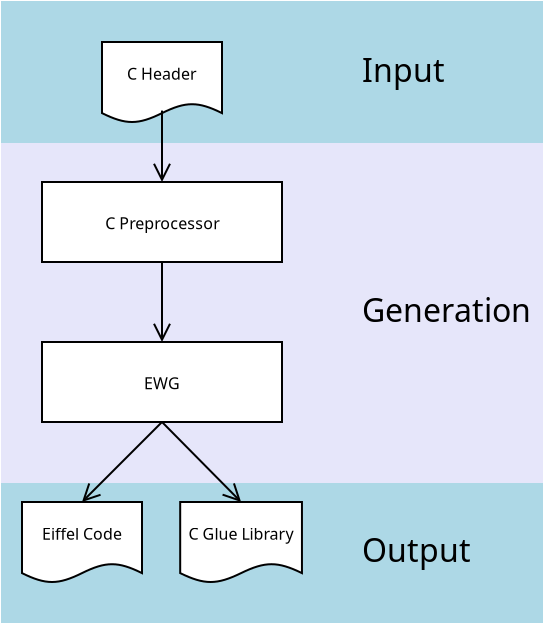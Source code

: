 <?xml version="1.0" encoding="UTF-8"?>
<dia:diagram xmlns:dia="http://www.lysator.liu.se/~alla/dia/"><dia:layer name="Background" visible="true"><dia:object type="Flowchart - Box" version="0" id="O0"><dia:attribute name="obj_pos"><dia:point val="4,24"/></dia:attribute><dia:attribute name="obj_bb"><dia:rectangle val="3.95,23.95;31.05,31.05"/></dia:attribute><dia:attribute name="elem_corner"><dia:point val="4,24"/></dia:attribute><dia:attribute name="elem_width"><dia:real val="27"/></dia:attribute><dia:attribute name="elem_height"><dia:real val="7"/></dia:attribute><dia:attribute name="border_color"><dia:color val="#add8e6"/></dia:attribute><dia:attribute name="inner_color"><dia:color val="#add8e6"/></dia:attribute><dia:attribute name="show_background"><dia:boolean val="true"/></dia:attribute><dia:attribute name="padding"><dia:real val="0.5"/></dia:attribute><dia:attribute name="text"><dia:composite type="text"><dia:attribute name="string"><dia:string>##</dia:string></dia:attribute><dia:attribute name="font"><dia:font family="sans" style="0" name="Courier"/></dia:attribute><dia:attribute name="height"><dia:real val="0.8"/></dia:attribute><dia:attribute name="pos"><dia:point val="17.5,27.75"/></dia:attribute><dia:attribute name="color"><dia:color val="#000000"/></dia:attribute><dia:attribute name="alignment"><dia:enum val="1"/></dia:attribute></dia:composite></dia:attribute></dia:object><dia:object type="Standard - Text" version="0" id="O1"><dia:attribute name="obj_pos"><dia:point val="6,30"/></dia:attribute><dia:attribute name="obj_bb"><dia:rectangle val="5.771,22.871;6,35.807"/></dia:attribute><dia:attribute name="text"><dia:composite type="text"><dia:attribute name="string"><dia:string>##</dia:string></dia:attribute><dia:attribute name="font"><dia:font family="timmons" style="0" name="Courier"/></dia:attribute><dia:attribute name="height"><dia:real val="10"/></dia:attribute><dia:attribute name="pos"><dia:point val="6,30"/></dia:attribute><dia:attribute name="color"><dia:color val="#000000"/></dia:attribute><dia:attribute name="alignment"><dia:enum val="0"/></dia:attribute></dia:composite></dia:attribute></dia:object><dia:object type="Flowchart - Box" version="0" id="O2"><dia:attribute name="obj_pos"><dia:point val="4,7"/></dia:attribute><dia:attribute name="obj_bb"><dia:rectangle val="3.95,6.95;31.05,24.05"/></dia:attribute><dia:attribute name="elem_corner"><dia:point val="4,7"/></dia:attribute><dia:attribute name="elem_width"><dia:real val="27"/></dia:attribute><dia:attribute name="elem_height"><dia:real val="17"/></dia:attribute><dia:attribute name="border_color"><dia:color val="#e6e6fa"/></dia:attribute><dia:attribute name="inner_color"><dia:color val="#e6e6fa"/></dia:attribute><dia:attribute name="show_background"><dia:boolean val="true"/></dia:attribute><dia:attribute name="padding"><dia:real val="0.5"/></dia:attribute><dia:attribute name="text"><dia:composite type="text"><dia:attribute name="string"><dia:string>##</dia:string></dia:attribute><dia:attribute name="font"><dia:font family="sans" style="0" name="Courier"/></dia:attribute><dia:attribute name="height"><dia:real val="0.8"/></dia:attribute><dia:attribute name="pos"><dia:point val="17.5,15.75"/></dia:attribute><dia:attribute name="color"><dia:color val="#000000"/></dia:attribute><dia:attribute name="alignment"><dia:enum val="1"/></dia:attribute></dia:composite></dia:attribute></dia:object><dia:object type="Flowchart - Box" version="0" id="O3"><dia:attribute name="obj_pos"><dia:point val="4,0"/></dia:attribute><dia:attribute name="obj_bb"><dia:rectangle val="3.95,-0.05;31.05,7.05"/></dia:attribute><dia:attribute name="elem_corner"><dia:point val="4,0"/></dia:attribute><dia:attribute name="elem_width"><dia:real val="27"/></dia:attribute><dia:attribute name="elem_height"><dia:real val="7"/></dia:attribute><dia:attribute name="border_color"><dia:color val="#add8e6"/></dia:attribute><dia:attribute name="inner_color"><dia:color val="#add8e6"/></dia:attribute><dia:attribute name="show_background"><dia:boolean val="true"/></dia:attribute><dia:attribute name="padding"><dia:real val="0.5"/></dia:attribute><dia:attribute name="text"><dia:composite type="text"><dia:attribute name="string"><dia:string>##</dia:string></dia:attribute><dia:attribute name="font"><dia:font family="sans" style="0" name="Courier"/></dia:attribute><dia:attribute name="height"><dia:real val="0.8"/></dia:attribute><dia:attribute name="pos"><dia:point val="17.5,3.75"/></dia:attribute><dia:attribute name="color"><dia:color val="#000000"/></dia:attribute><dia:attribute name="alignment"><dia:enum val="1"/></dia:attribute></dia:composite></dia:attribute></dia:object></dia:layer><dia:layer name="Forground" visible="true"><dia:object type="Flowchart - Box" version="0" id="O4"><dia:attribute name="obj_pos"><dia:point val="6,9"/></dia:attribute><dia:attribute name="obj_bb"><dia:rectangle val="5.95,8.95;18.05,13.05"/></dia:attribute><dia:attribute name="elem_corner"><dia:point val="6,9"/></dia:attribute><dia:attribute name="elem_width"><dia:real val="12"/></dia:attribute><dia:attribute name="elem_height"><dia:real val="4"/></dia:attribute><dia:attribute name="show_background"><dia:boolean val="true"/></dia:attribute><dia:attribute name="padding"><dia:real val="0.5"/></dia:attribute><dia:attribute name="text"><dia:composite type="text"><dia:attribute name="string"><dia:string>#C Preprocessor#</dia:string></dia:attribute><dia:attribute name="font"><dia:font family="sans" style="0" name="Courier"/></dia:attribute><dia:attribute name="height"><dia:real val="1"/></dia:attribute><dia:attribute name="pos"><dia:point val="12,11.25"/></dia:attribute><dia:attribute name="color"><dia:color val="#000000"/></dia:attribute><dia:attribute name="alignment"><dia:enum val="1"/></dia:attribute></dia:composite></dia:attribute></dia:object><dia:object type="Flowchart - Document" version="0" id="O5"><dia:attribute name="obj_pos"><dia:point val="9,2"/></dia:attribute><dia:attribute name="obj_bb"><dia:rectangle val="8.95,1.95;15.05,6"/></dia:attribute><dia:attribute name="elem_corner"><dia:point val="9,2"/></dia:attribute><dia:attribute name="elem_width"><dia:real val="6"/></dia:attribute><dia:attribute name="elem_height"><dia:real val="4"/></dia:attribute><dia:attribute name="show_background"><dia:boolean val="true"/></dia:attribute><dia:attribute name="flip_horizontal"><dia:boolean val="false"/></dia:attribute><dia:attribute name="flip_vertical"><dia:boolean val="false"/></dia:attribute><dia:attribute name="padding"><dia:real val="0.354"/></dia:attribute><dia:attribute name="text"><dia:composite type="text"><dia:attribute name="string"><dia:string>#C Header#</dia:string></dia:attribute><dia:attribute name="font"><dia:font family="sans" style="0" name="Courier"/></dia:attribute><dia:attribute name="height"><dia:real val="1"/></dia:attribute><dia:attribute name="pos"><dia:point val="12,3.679"/></dia:attribute><dia:attribute name="color"><dia:color val="#000000"/></dia:attribute><dia:attribute name="alignment"><dia:enum val="1"/></dia:attribute></dia:composite></dia:attribute></dia:object><dia:object type="Flowchart - Box" version="0" id="O6"><dia:attribute name="obj_pos"><dia:point val="6,17"/></dia:attribute><dia:attribute name="obj_bb"><dia:rectangle val="5.95,16.95;18.05,21.05"/></dia:attribute><dia:attribute name="elem_corner"><dia:point val="6,17"/></dia:attribute><dia:attribute name="elem_width"><dia:real val="12"/></dia:attribute><dia:attribute name="elem_height"><dia:real val="4"/></dia:attribute><dia:attribute name="show_background"><dia:boolean val="true"/></dia:attribute><dia:attribute name="padding"><dia:real val="0.5"/></dia:attribute><dia:attribute name="text"><dia:composite type="text"><dia:attribute name="string"><dia:string>#EWG#</dia:string></dia:attribute><dia:attribute name="font"><dia:font family="sans" style="0" name="Courier"/></dia:attribute><dia:attribute name="height"><dia:real val="1"/></dia:attribute><dia:attribute name="pos"><dia:point val="12,19.25"/></dia:attribute><dia:attribute name="color"><dia:color val="#000000"/></dia:attribute><dia:attribute name="alignment"><dia:enum val="1"/></dia:attribute></dia:composite></dia:attribute></dia:object><dia:object type="Flowchart - Document" version="0" id="O7"><dia:attribute name="obj_pos"><dia:point val="5,25"/></dia:attribute><dia:attribute name="obj_bb"><dia:rectangle val="4.95,24.95;11.05,29"/></dia:attribute><dia:attribute name="elem_corner"><dia:point val="5,25"/></dia:attribute><dia:attribute name="elem_width"><dia:real val="6"/></dia:attribute><dia:attribute name="elem_height"><dia:real val="4"/></dia:attribute><dia:attribute name="show_background"><dia:boolean val="true"/></dia:attribute><dia:attribute name="flip_horizontal"><dia:boolean val="false"/></dia:attribute><dia:attribute name="flip_vertical"><dia:boolean val="false"/></dia:attribute><dia:attribute name="padding"><dia:real val="0.354"/></dia:attribute><dia:attribute name="text"><dia:composite type="text"><dia:attribute name="string"><dia:string>#Eiffel Code#</dia:string></dia:attribute><dia:attribute name="font"><dia:font family="sans" style="0" name="Courier"/></dia:attribute><dia:attribute name="height"><dia:real val="1"/></dia:attribute><dia:attribute name="pos"><dia:point val="8,26.679"/></dia:attribute><dia:attribute name="color"><dia:color val="#000000"/></dia:attribute><dia:attribute name="alignment"><dia:enum val="1"/></dia:attribute></dia:composite></dia:attribute></dia:object><dia:object type="Flowchart - Document" version="0" id="O8"><dia:attribute name="obj_pos"><dia:point val="13,25"/></dia:attribute><dia:attribute name="obj_bb"><dia:rectangle val="12.95,24.95;18.957,29"/></dia:attribute><dia:attribute name="elem_corner"><dia:point val="13,25"/></dia:attribute><dia:attribute name="elem_width"><dia:real val="5.907"/></dia:attribute><dia:attribute name="elem_height"><dia:real val="4"/></dia:attribute><dia:attribute name="show_background"><dia:boolean val="true"/></dia:attribute><dia:attribute name="flip_horizontal"><dia:boolean val="false"/></dia:attribute><dia:attribute name="flip_vertical"><dia:boolean val="false"/></dia:attribute><dia:attribute name="padding"><dia:real val="0.354"/></dia:attribute><dia:attribute name="text"><dia:composite type="text"><dia:attribute name="string"><dia:string>#C Glue Library#</dia:string></dia:attribute><dia:attribute name="font"><dia:font family="sans" style="0" name="Courier"/></dia:attribute><dia:attribute name="height"><dia:real val="1"/></dia:attribute><dia:attribute name="pos"><dia:point val="15.954,26.679"/></dia:attribute><dia:attribute name="color"><dia:color val="#000000"/></dia:attribute><dia:attribute name="alignment"><dia:enum val="1"/></dia:attribute></dia:composite></dia:attribute></dia:object><dia:object type="Standard - Line" version="0" id="O9"><dia:attribute name="obj_pos"><dia:point val="12,5.429"/></dia:attribute><dia:attribute name="obj_bb"><dia:rectangle val="11.2,5.379;12.8,9.05"/></dia:attribute><dia:attribute name="conn_endpoints"><dia:point val="12,5.429"/><dia:point val="12,9"/></dia:attribute><dia:attribute name="numcp"><dia:int val="1"/></dia:attribute><dia:attribute name="end_arrow"><dia:enum val="1"/></dia:attribute><dia:attribute name="end_arrow_length"><dia:real val="0.8"/></dia:attribute><dia:attribute name="end_arrow_width"><dia:real val="0.8"/></dia:attribute><dia:connections><dia:connection handle="0" to="O5" connection="14"/></dia:connections></dia:object><dia:object type="Standard - Line" version="0" id="O10"><dia:attribute name="obj_pos"><dia:point val="12,13"/></dia:attribute><dia:attribute name="obj_bb"><dia:rectangle val="11.2,12.95;12.8,17.05"/></dia:attribute><dia:attribute name="conn_endpoints"><dia:point val="12,13"/><dia:point val="12,17"/></dia:attribute><dia:attribute name="numcp"><dia:int val="1"/></dia:attribute><dia:attribute name="end_arrow"><dia:enum val="1"/></dia:attribute><dia:attribute name="end_arrow_length"><dia:real val="0.8"/></dia:attribute><dia:attribute name="end_arrow_width"><dia:real val="0.8"/></dia:attribute></dia:object><dia:object type="Standard - Line" version="0" id="O11"><dia:attribute name="obj_pos"><dia:point val="12,21"/></dia:attribute><dia:attribute name="obj_bb"><dia:rectangle val="7.399,20.929;12.071,25.601"/></dia:attribute><dia:attribute name="conn_endpoints"><dia:point val="12,21"/><dia:point val="8,25"/></dia:attribute><dia:attribute name="numcp"><dia:int val="1"/></dia:attribute><dia:attribute name="end_arrow"><dia:enum val="1"/></dia:attribute><dia:attribute name="end_arrow_length"><dia:real val="0.8"/></dia:attribute><dia:attribute name="end_arrow_width"><dia:real val="0.8"/></dia:attribute><dia:connections><dia:connection handle="1" to="O7" connection="2"/></dia:connections></dia:object><dia:object type="Standard - Line" version="0" id="O12"><dia:attribute name="obj_pos"><dia:point val="12,21"/></dia:attribute><dia:attribute name="obj_bb"><dia:rectangle val="11.929,20.929;16.558,25.598"/></dia:attribute><dia:attribute name="conn_endpoints"><dia:point val="12,21"/><dia:point val="15.954,25"/></dia:attribute><dia:attribute name="numcp"><dia:int val="1"/></dia:attribute><dia:attribute name="end_arrow"><dia:enum val="1"/></dia:attribute><dia:attribute name="end_arrow_length"><dia:real val="0.8"/></dia:attribute><dia:attribute name="end_arrow_width"><dia:real val="0.8"/></dia:attribute><dia:connections><dia:connection handle="1" to="O8" connection="2"/></dia:connections></dia:object><dia:object type="Standard - Text" version="0" id="O13"><dia:attribute name="obj_pos"><dia:point val="23,5"/></dia:attribute><dia:attribute name="obj_bb"><dia:rectangle val="22.784,-2.066;23,10.383"/></dia:attribute><dia:attribute name="text"><dia:composite type="text"><dia:attribute name="string"><dia:string>##</dia:string></dia:attribute><dia:attribute name="font"><dia:font family="sans" style="0" name="Courier"/></dia:attribute><dia:attribute name="height"><dia:real val="10"/></dia:attribute><dia:attribute name="pos"><dia:point val="23,5"/></dia:attribute><dia:attribute name="color"><dia:color val="#000000"/></dia:attribute><dia:attribute name="alignment"><dia:enum val="0"/></dia:attribute></dia:composite></dia:attribute></dia:object><dia:object type="Standard - Text" version="0" id="O14"><dia:attribute name="obj_pos"><dia:point val="21,8"/></dia:attribute><dia:attribute name="obj_bb"><dia:rectangle val="20.975,7.225;21,8.55"/></dia:attribute><dia:attribute name="text"><dia:composite type="text"><dia:attribute name="string"><dia:string>##</dia:string></dia:attribute><dia:attribute name="font"><dia:font family="sans" style="0" name="Courier"/></dia:attribute><dia:attribute name="height"><dia:real val="1"/></dia:attribute><dia:attribute name="pos"><dia:point val="21,8"/></dia:attribute><dia:attribute name="color"><dia:color val="#000000"/></dia:attribute><dia:attribute name="alignment"><dia:enum val="0"/></dia:attribute></dia:composite></dia:attribute></dia:object><dia:object type="Standard - Text" version="0" id="O15"><dia:attribute name="obj_pos"><dia:point val="23,10"/></dia:attribute><dia:attribute name="obj_bb"><dia:rectangle val="23,9.25;23,10.5"/></dia:attribute><dia:attribute name="text"><dia:composite type="text"><dia:attribute name="string"><dia:string>##</dia:string></dia:attribute><dia:attribute name="font"><dia:font family="sans" style="0" name="Courier"/></dia:attribute><dia:attribute name="height"><dia:real val="1"/></dia:attribute><dia:attribute name="pos"><dia:point val="23,10"/></dia:attribute><dia:attribute name="color"><dia:color val="#000000"/></dia:attribute><dia:attribute name="alignment"><dia:enum val="0"/></dia:attribute></dia:composite></dia:attribute></dia:object><dia:object type="Standard - Text" version="0" id="O16"><dia:attribute name="obj_pos"><dia:point val="22,16"/></dia:attribute><dia:attribute name="obj_bb"><dia:rectangle val="22,14.555;30.095,17.09"/></dia:attribute><dia:attribute name="text"><dia:composite type="text"><dia:attribute name="string"><dia:string>#Generation#</dia:string></dia:attribute><dia:attribute name="font"><dia:font family="sans" style="0" name="Courier"/></dia:attribute><dia:attribute name="height"><dia:real val="2"/></dia:attribute><dia:attribute name="pos"><dia:point val="22,16"/></dia:attribute><dia:attribute name="color"><dia:color val="#000000"/></dia:attribute><dia:attribute name="alignment"><dia:enum val="0"/></dia:attribute></dia:composite></dia:attribute></dia:object><dia:object type="Standard - Text" version="0" id="O17"><dia:attribute name="obj_pos"><dia:point val="22,28"/></dia:attribute><dia:attribute name="obj_bb"><dia:rectangle val="22,26.555;26.995,29.09"/></dia:attribute><dia:attribute name="text"><dia:composite type="text"><dia:attribute name="string"><dia:string>#Output#</dia:string></dia:attribute><dia:attribute name="font"><dia:font family="sans" style="0" name="Courier"/></dia:attribute><dia:attribute name="height"><dia:real val="2"/></dia:attribute><dia:attribute name="pos"><dia:point val="22,28"/></dia:attribute><dia:attribute name="color"><dia:color val="#000000"/></dia:attribute><dia:attribute name="alignment"><dia:enum val="0"/></dia:attribute></dia:composite></dia:attribute></dia:object><dia:object type="Standard - Text" version="0" id="O18"><dia:attribute name="obj_pos"><dia:point val="22,4"/></dia:attribute><dia:attribute name="obj_bb"><dia:rectangle val="22,2.555;25.745,5.09"/></dia:attribute><dia:attribute name="text"><dia:composite type="text"><dia:attribute name="string"><dia:string>#Input#</dia:string></dia:attribute><dia:attribute name="font"><dia:font family="sans" style="0" name="Courier"/></dia:attribute><dia:attribute name="height"><dia:real val="2"/></dia:attribute><dia:attribute name="pos"><dia:point val="22,4"/></dia:attribute><dia:attribute name="color"><dia:color val="#000000"/></dia:attribute><dia:attribute name="alignment"><dia:enum val="0"/></dia:attribute></dia:composite></dia:attribute></dia:object></dia:layer></dia:diagram>
